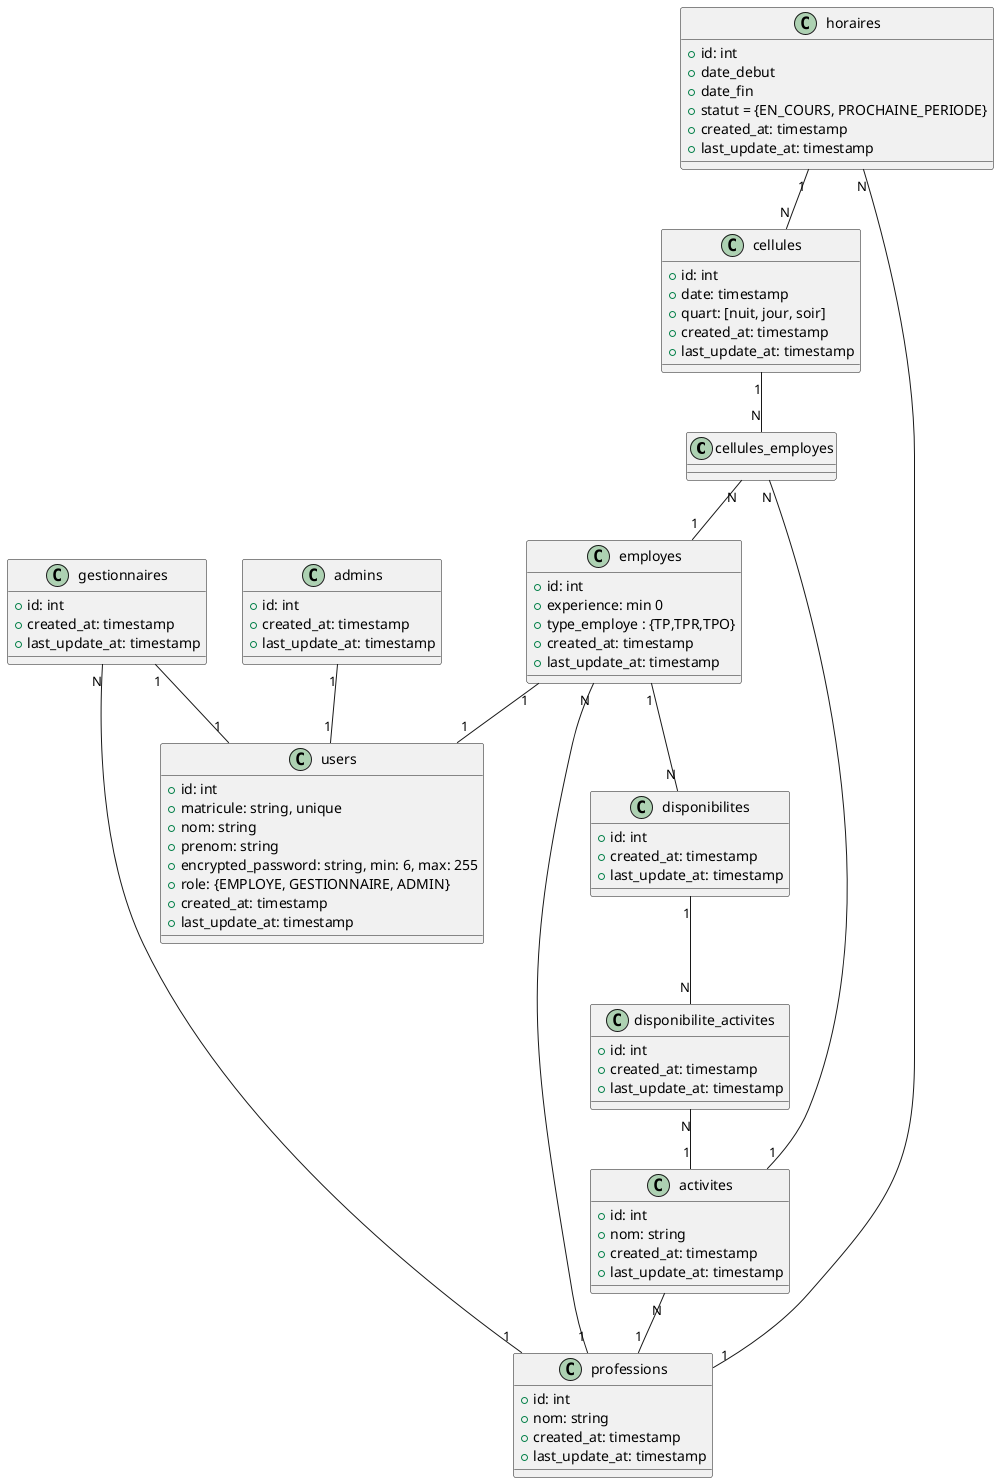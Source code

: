 @startuml

class cellules_employes {
}

class users {
    +id: int
    +matricule: string, unique
    +nom: string
    +prenom: string
    +encrypted_password: string, min: 6, max: 255
    +role: {EMPLOYE, GESTIONNAIRE, ADMIN}
    +created_at: timestamp
    +last_update_at: timestamp
}

class employes {
    +id: int
    +experience: min 0
    +type_employe : {TP,TPR,TPO}
    +created_at: timestamp
    +last_update_at: timestamp
}

class admins {
    +id: int
    +created_at: timestamp
    +last_update_at: timestamp
}

class gestionnaires {
    +id: int
    +created_at: timestamp
    +last_update_at: timestamp
}

class horaires {
    +id: int
    +date_debut
    +date_fin
    +statut = {EN_COURS, PROCHAINE_PERIODE}
    +created_at: timestamp
    +last_update_at: timestamp
}

class professions {
    +id: int
    +nom: string
    +created_at: timestamp
    +last_update_at: timestamp
}

class cellules {
    +id: int
    +date: timestamp
    +quart: [nuit, jour, soir]
    +created_at: timestamp
    +last_update_at: timestamp
}

class disponibilites {
    +id: int
    +created_at: timestamp
    +last_update_at: timestamp
}

class activites {
    +id: int
    +nom: string
    +created_at: timestamp
    +last_update_at: timestamp
}
class disponibilite_activites {
    +id: int
    +created_at: timestamp
    +last_update_at: timestamp
}

' Relations concernant les différents utilisateurs
employes "1" -- "1" users
gestionnaires "1" -- "1" users
admins "1" -- "1" users

' Relations profession
gestionnaires "N" -- "1" professions
employes "N" -- "1" professions
activites "N" -- "1" professions

' Relations cellule
cellules "1" -- "N" cellules_employes
cellules_employes "N" -- "1" employes
cellules_employes "N" -- "1" activites

' Relations en rapport avec un horaire
horaires "1" -- "N" cellules
horaires "N" -- "1" professions

' Relations pour les disponibilites
employes "1" -- "N" disponibilites
disponibilites "1" -- "N" disponibilite_activites
disponibilite_activites "N" -- "1" activites


@enduml